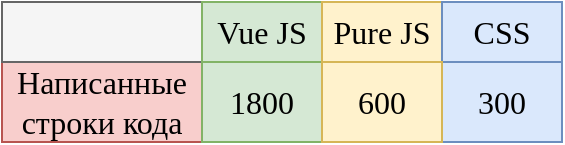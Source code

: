 <mxfile version="14.6.3" type="device"><diagram id="JJN1t1m4gATj9BP8anxt" name="Page-1"><mxGraphModel dx="750" dy="1128" grid="1" gridSize="10" guides="1" tooltips="1" connect="1" arrows="1" fold="1" page="1" pageScale="1" pageWidth="827" pageHeight="1169" math="0" shadow="0"><root><mxCell id="0"/><mxCell id="1" parent="0"/><mxCell id="0r_4ZCWtwsaEOd6VGXgF-1" value="Написанные строки кода" style="rounded=0;whiteSpace=wrap;html=1;fontFamily=Times New Roman;fontSize=16;fillColor=#f8cecc;strokeColor=#b85450;" vertex="1" parent="1"><mxGeometry x="60" y="150" width="100" height="40" as="geometry"/></mxCell><mxCell id="0r_4ZCWtwsaEOd6VGXgF-2" value="" style="rounded=0;whiteSpace=wrap;html=1;fontFamily=Times New Roman;fontSize=16;fillColor=#f5f5f5;strokeColor=#666666;fontColor=#333333;" vertex="1" parent="1"><mxGeometry x="60" y="120" width="100" height="30" as="geometry"/></mxCell><mxCell id="0r_4ZCWtwsaEOd6VGXgF-3" value="Vue JS" style="rounded=0;whiteSpace=wrap;html=1;fontFamily=Times New Roman;fontSize=16;fillColor=#d5e8d4;strokeColor=#82b366;" vertex="1" parent="1"><mxGeometry x="160" y="120" width="60" height="30" as="geometry"/></mxCell><mxCell id="0r_4ZCWtwsaEOd6VGXgF-4" value="Pure JS" style="rounded=0;whiteSpace=wrap;html=1;fontFamily=Times New Roman;fontSize=16;fillColor=#fff2cc;strokeColor=#d6b656;" vertex="1" parent="1"><mxGeometry x="220" y="120" width="60" height="30" as="geometry"/></mxCell><mxCell id="0r_4ZCWtwsaEOd6VGXgF-5" value="CSS" style="rounded=0;whiteSpace=wrap;html=1;fontFamily=Times New Roman;fontSize=16;fillColor=#dae8fc;strokeColor=#6c8ebf;" vertex="1" parent="1"><mxGeometry x="280" y="120" width="60" height="30" as="geometry"/></mxCell><mxCell id="0r_4ZCWtwsaEOd6VGXgF-6" value="300" style="rounded=0;whiteSpace=wrap;html=1;fontFamily=Times New Roman;fontSize=16;fillColor=#dae8fc;strokeColor=#6c8ebf;" vertex="1" parent="1"><mxGeometry x="280" y="150" width="60" height="40" as="geometry"/></mxCell><mxCell id="0r_4ZCWtwsaEOd6VGXgF-7" value="1800" style="rounded=0;whiteSpace=wrap;html=1;fontFamily=Times New Roman;fontSize=16;fillColor=#d5e8d4;strokeColor=#82b366;" vertex="1" parent="1"><mxGeometry x="160" y="150" width="60" height="40" as="geometry"/></mxCell><mxCell id="0r_4ZCWtwsaEOd6VGXgF-8" value="600" style="rounded=0;whiteSpace=wrap;html=1;fontFamily=Times New Roman;fontSize=16;fillColor=#fff2cc;strokeColor=#d6b656;" vertex="1" parent="1"><mxGeometry x="220" y="150" width="60" height="40" as="geometry"/></mxCell></root></mxGraphModel></diagram></mxfile>